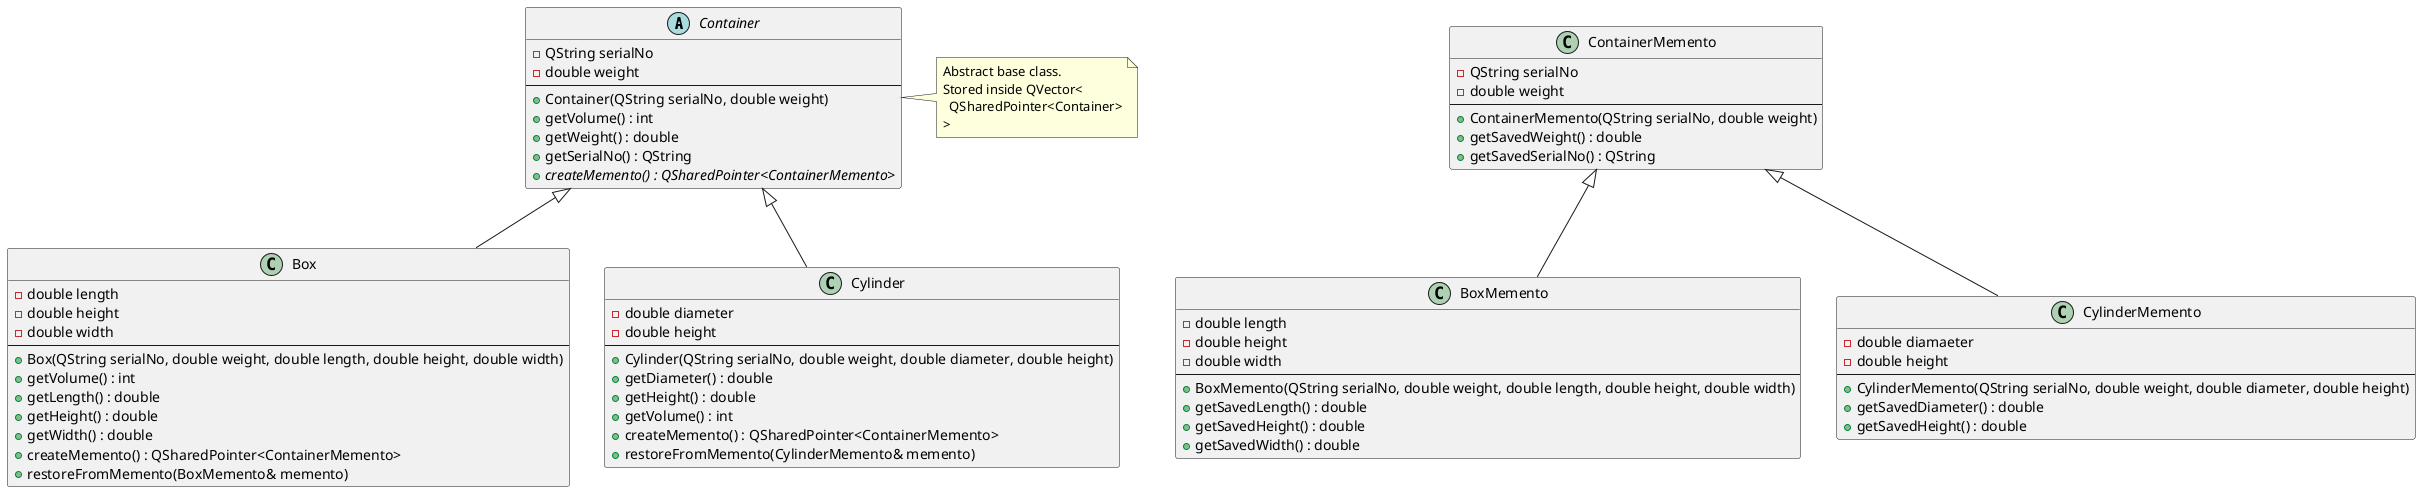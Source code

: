 @startuml

abstract class Container {
    - QString serialNo
    - double weight
    --
    + Container(QString serialNo, double weight)
    + getVolume() : int
    + getWeight() : double
    + getSerialNo() : QString
    {abstract} + createMemento() : QSharedPointer<ContainerMemento>
}

class Box {
    - double length
    - double height
    - double width
    --
    + Box(QString serialNo, double weight, double length, double height, double width)
    + getVolume() : int
    + getLength() : double
    + getHeight() : double
    + getWidth() : double
    + createMemento() : QSharedPointer<ContainerMemento>
    + restoreFromMemento(BoxMemento& memento)
}

class Cylinder {
    - double diameter
    - double height
    --
    + Cylinder(QString serialNo, double weight, double diameter, double height)
    + getDiameter() : double
    + getHeight() : double
    + getVolume() : int
    + createMemento() : QSharedPointer<ContainerMemento>
    + restoreFromMemento(CylinderMemento& memento)
}

class ContainerMemento{
    - QString serialNo 
    - double weight
    --
    + ContainerMemento(QString serialNo, double weight)
    + getSavedWeight() : double
    + getSavedSerialNo() : QString
}

class BoxMemento{
  - double length
  - double height
  - double width
  --
  + BoxMemento(QString serialNo, double weight, double length, double height, double width)
  + getSavedLength() : double
  + getSavedHeight() : double
  + getSavedWidth() : double
}

class CylinderMemento{
  - double diamaeter
  - double height
  --
  + CylinderMemento(QString serialNo, double weight, double diameter, double height)
  + getSavedDiameter() : double
  + getSavedHeight() : double
}

Container <|-- Box
Container <|-- Cylinder

ContainerMemento <|-- BoxMemento
ContainerMemento <|-- CylinderMemento

note right of Container
  Abstract base class.
  Stored inside QVector<
    QSharedPointer<Container>
  >
end note

@enduml